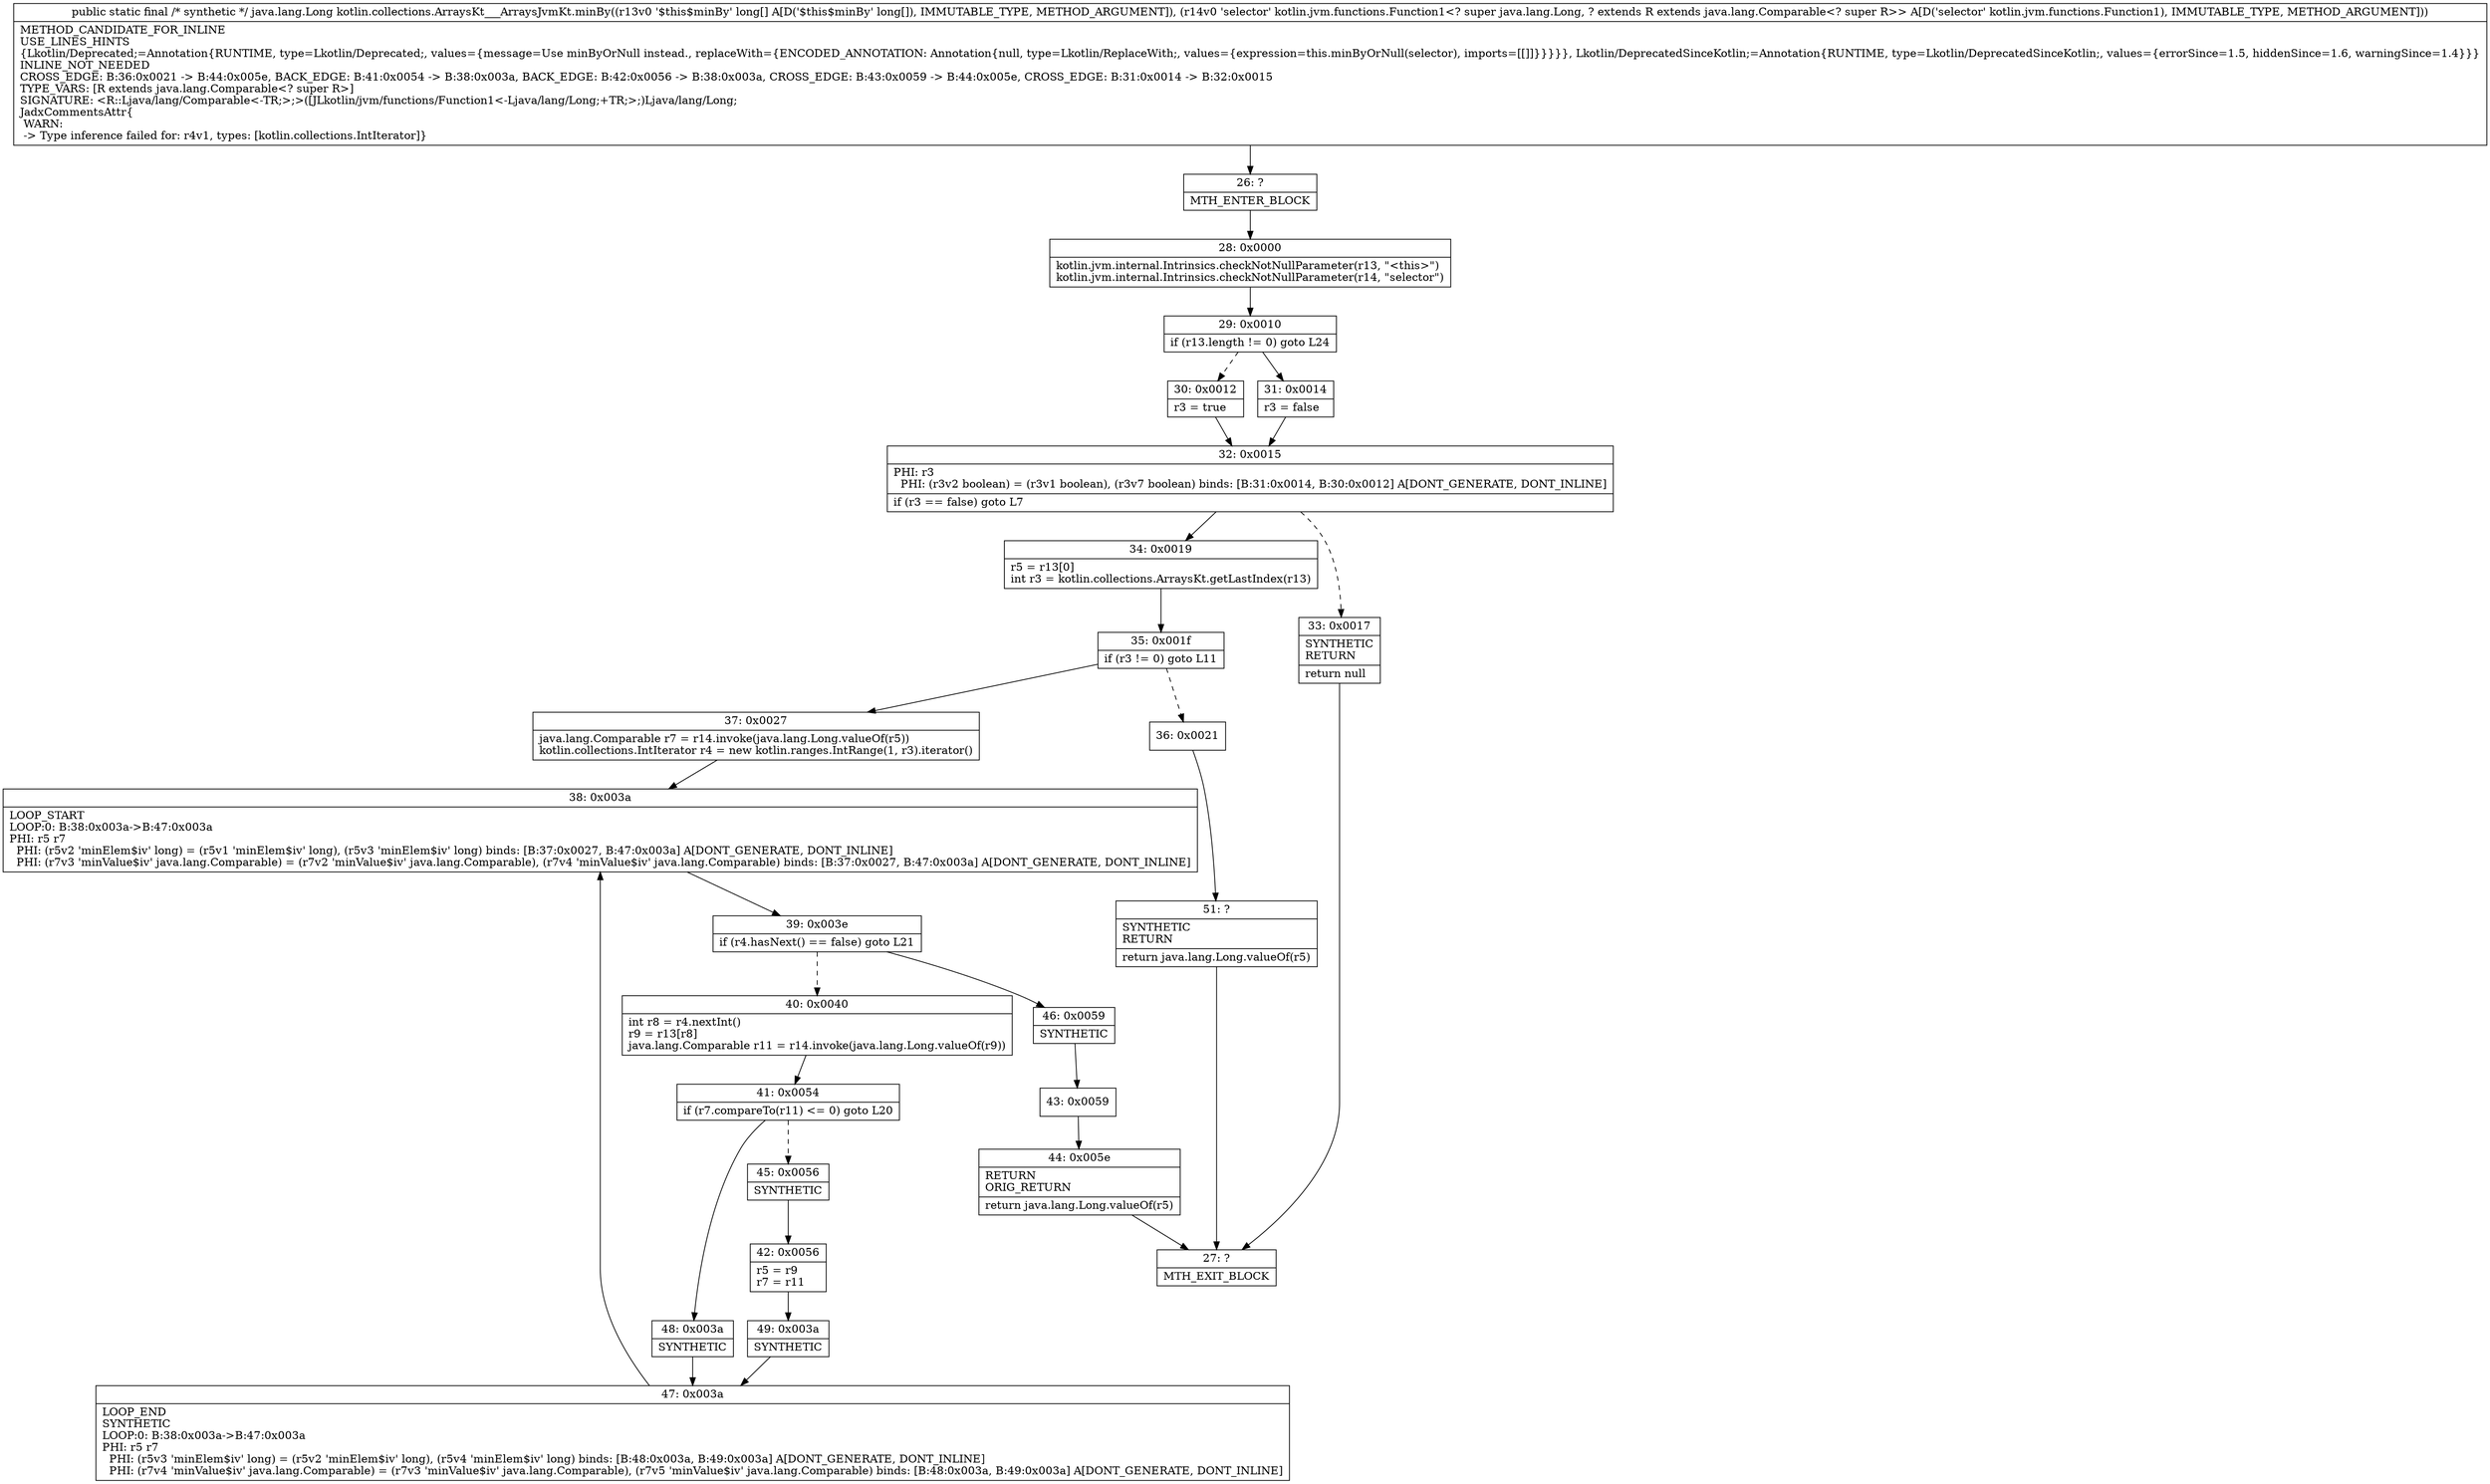 digraph "CFG forkotlin.collections.ArraysKt___ArraysJvmKt.minBy([JLkotlin\/jvm\/functions\/Function1;)Ljava\/lang\/Long;" {
Node_26 [shape=record,label="{26\:\ ?|MTH_ENTER_BLOCK\l}"];
Node_28 [shape=record,label="{28\:\ 0x0000|kotlin.jvm.internal.Intrinsics.checkNotNullParameter(r13, \"\<this\>\")\lkotlin.jvm.internal.Intrinsics.checkNotNullParameter(r14, \"selector\")\l}"];
Node_29 [shape=record,label="{29\:\ 0x0010|if (r13.length != 0) goto L24\l}"];
Node_30 [shape=record,label="{30\:\ 0x0012|r3 = true\l}"];
Node_32 [shape=record,label="{32\:\ 0x0015|PHI: r3 \l  PHI: (r3v2 boolean) = (r3v1 boolean), (r3v7 boolean) binds: [B:31:0x0014, B:30:0x0012] A[DONT_GENERATE, DONT_INLINE]\l|if (r3 == false) goto L7\l}"];
Node_33 [shape=record,label="{33\:\ 0x0017|SYNTHETIC\lRETURN\l|return null\l}"];
Node_27 [shape=record,label="{27\:\ ?|MTH_EXIT_BLOCK\l}"];
Node_34 [shape=record,label="{34\:\ 0x0019|r5 = r13[0]\lint r3 = kotlin.collections.ArraysKt.getLastIndex(r13)\l}"];
Node_35 [shape=record,label="{35\:\ 0x001f|if (r3 != 0) goto L11\l}"];
Node_36 [shape=record,label="{36\:\ 0x0021}"];
Node_51 [shape=record,label="{51\:\ ?|SYNTHETIC\lRETURN\l|return java.lang.Long.valueOf(r5)\l}"];
Node_37 [shape=record,label="{37\:\ 0x0027|java.lang.Comparable r7 = r14.invoke(java.lang.Long.valueOf(r5))\lkotlin.collections.IntIterator r4 = new kotlin.ranges.IntRange(1, r3).iterator()\l}"];
Node_38 [shape=record,label="{38\:\ 0x003a|LOOP_START\lLOOP:0: B:38:0x003a\-\>B:47:0x003a\lPHI: r5 r7 \l  PHI: (r5v2 'minElem$iv' long) = (r5v1 'minElem$iv' long), (r5v3 'minElem$iv' long) binds: [B:37:0x0027, B:47:0x003a] A[DONT_GENERATE, DONT_INLINE]\l  PHI: (r7v3 'minValue$iv' java.lang.Comparable) = (r7v2 'minValue$iv' java.lang.Comparable), (r7v4 'minValue$iv' java.lang.Comparable) binds: [B:37:0x0027, B:47:0x003a] A[DONT_GENERATE, DONT_INLINE]\l}"];
Node_39 [shape=record,label="{39\:\ 0x003e|if (r4.hasNext() == false) goto L21\l}"];
Node_40 [shape=record,label="{40\:\ 0x0040|int r8 = r4.nextInt()\lr9 = r13[r8]\ljava.lang.Comparable r11 = r14.invoke(java.lang.Long.valueOf(r9))\l}"];
Node_41 [shape=record,label="{41\:\ 0x0054|if (r7.compareTo(r11) \<= 0) goto L20\l}"];
Node_45 [shape=record,label="{45\:\ 0x0056|SYNTHETIC\l}"];
Node_42 [shape=record,label="{42\:\ 0x0056|r5 = r9\lr7 = r11\l}"];
Node_49 [shape=record,label="{49\:\ 0x003a|SYNTHETIC\l}"];
Node_47 [shape=record,label="{47\:\ 0x003a|LOOP_END\lSYNTHETIC\lLOOP:0: B:38:0x003a\-\>B:47:0x003a\lPHI: r5 r7 \l  PHI: (r5v3 'minElem$iv' long) = (r5v2 'minElem$iv' long), (r5v4 'minElem$iv' long) binds: [B:48:0x003a, B:49:0x003a] A[DONT_GENERATE, DONT_INLINE]\l  PHI: (r7v4 'minValue$iv' java.lang.Comparable) = (r7v3 'minValue$iv' java.lang.Comparable), (r7v5 'minValue$iv' java.lang.Comparable) binds: [B:48:0x003a, B:49:0x003a] A[DONT_GENERATE, DONT_INLINE]\l}"];
Node_48 [shape=record,label="{48\:\ 0x003a|SYNTHETIC\l}"];
Node_46 [shape=record,label="{46\:\ 0x0059|SYNTHETIC\l}"];
Node_43 [shape=record,label="{43\:\ 0x0059}"];
Node_44 [shape=record,label="{44\:\ 0x005e|RETURN\lORIG_RETURN\l|return java.lang.Long.valueOf(r5)\l}"];
Node_31 [shape=record,label="{31\:\ 0x0014|r3 = false\l}"];
MethodNode[shape=record,label="{public static final \/* synthetic *\/ java.lang.Long kotlin.collections.ArraysKt___ArraysJvmKt.minBy((r13v0 '$this$minBy' long[] A[D('$this$minBy' long[]), IMMUTABLE_TYPE, METHOD_ARGUMENT]), (r14v0 'selector' kotlin.jvm.functions.Function1\<? super java.lang.Long, ? extends R extends java.lang.Comparable\<? super R\>\> A[D('selector' kotlin.jvm.functions.Function1), IMMUTABLE_TYPE, METHOD_ARGUMENT]))  | METHOD_CANDIDATE_FOR_INLINE\lUSE_LINES_HINTS\l\{Lkotlin\/Deprecated;=Annotation\{RUNTIME, type=Lkotlin\/Deprecated;, values=\{message=Use minByOrNull instead., replaceWith=\{ENCODED_ANNOTATION: Annotation\{null, type=Lkotlin\/ReplaceWith;, values=\{expression=this.minByOrNull(selector), imports=[[]]\}\}\}\}\}, Lkotlin\/DeprecatedSinceKotlin;=Annotation\{RUNTIME, type=Lkotlin\/DeprecatedSinceKotlin;, values=\{errorSince=1.5, hiddenSince=1.6, warningSince=1.4\}\}\}\lINLINE_NOT_NEEDED\lCROSS_EDGE: B:36:0x0021 \-\> B:44:0x005e, BACK_EDGE: B:41:0x0054 \-\> B:38:0x003a, BACK_EDGE: B:42:0x0056 \-\> B:38:0x003a, CROSS_EDGE: B:43:0x0059 \-\> B:44:0x005e, CROSS_EDGE: B:31:0x0014 \-\> B:32:0x0015\lTYPE_VARS: [R extends java.lang.Comparable\<? super R\>]\lSIGNATURE: \<R::Ljava\/lang\/Comparable\<\-TR;\>;\>([JLkotlin\/jvm\/functions\/Function1\<\-Ljava\/lang\/Long;+TR;\>;)Ljava\/lang\/Long;\lJadxCommentsAttr\{\l WARN: \l \-\> Type inference failed for: r4v1, types: [kotlin.collections.IntIterator]\}\l}"];
MethodNode -> Node_26;Node_26 -> Node_28;
Node_28 -> Node_29;
Node_29 -> Node_30[style=dashed];
Node_29 -> Node_31;
Node_30 -> Node_32;
Node_32 -> Node_33[style=dashed];
Node_32 -> Node_34;
Node_33 -> Node_27;
Node_34 -> Node_35;
Node_35 -> Node_36[style=dashed];
Node_35 -> Node_37;
Node_36 -> Node_51;
Node_51 -> Node_27;
Node_37 -> Node_38;
Node_38 -> Node_39;
Node_39 -> Node_40[style=dashed];
Node_39 -> Node_46;
Node_40 -> Node_41;
Node_41 -> Node_45[style=dashed];
Node_41 -> Node_48;
Node_45 -> Node_42;
Node_42 -> Node_49;
Node_49 -> Node_47;
Node_47 -> Node_38;
Node_48 -> Node_47;
Node_46 -> Node_43;
Node_43 -> Node_44;
Node_44 -> Node_27;
Node_31 -> Node_32;
}

